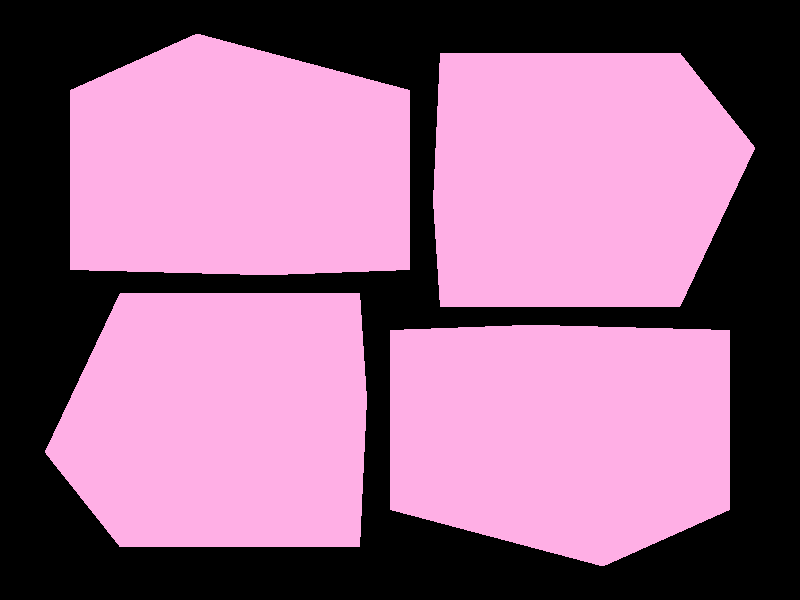// Scene Created by the Breeze Designer 2.0
// Written by Neville Richards

#include "colors.inc"
#include "textures.inc"
#include "shapes.inc"

// CAMERA POSITION
camera {
 right      < -1, 0, 0 > 
 up         < 0, 1, 0 > 
 direction  < 0, 0, 1 > 
 location   < 0, 0, 5 > 
 look_at    < 0, 0, 0 > 
}
// LIGHT _light3
light_source { < 0, 0.5, 21.625 > 
color NeonPink
}

// LIGHT _light4
light_source { < -10, 10, 10 > 
color White
}















// BOX _box0
box { < -0.5, -0.5, -0.5>,
 < 0.5, 0.5, 0.5>
 texture { pigment { color NeonPink } }
 scale  < 1.5, 1.5, 1.5 > 
 rotate  < 45, 0, 0 > 
 translate  < 1, 1, 0 > 
 }


// BOX _box0_0
box { < -0.5, -0.5, -0.5>,
 < 0.5, 0.5, 0.5>
 texture { pigment { color NeonPink } }
 scale  < 1.5, 1.5, 1.5 > 
 rotate  < 0, 45, 0 > 
 translate  < 1, -1, 0 > 
 }


// BOX _box0_1
box { < -0.5, -0.5, -0.5>,
 < 0.5, 0.5, 0.5>
 texture { pigment { color NeonPink } }
 scale  < 1.5, 1.5, 1.5 > 
 rotate  < 45, 0, 0 > 
 translate  < -1, -1, 0 > 
 }


// BOX _box0_1_2
box { < -0.5, -0.5, -0.5>,
 < 0.5, 0.5, 0.5>
 texture { pigment { color NeonPink } }
 scale  < 1.5, 1.5, 1.5 > 
 rotate  < 0, 45, 0 > 
 translate  < -1, 1, 0 > 
 }



